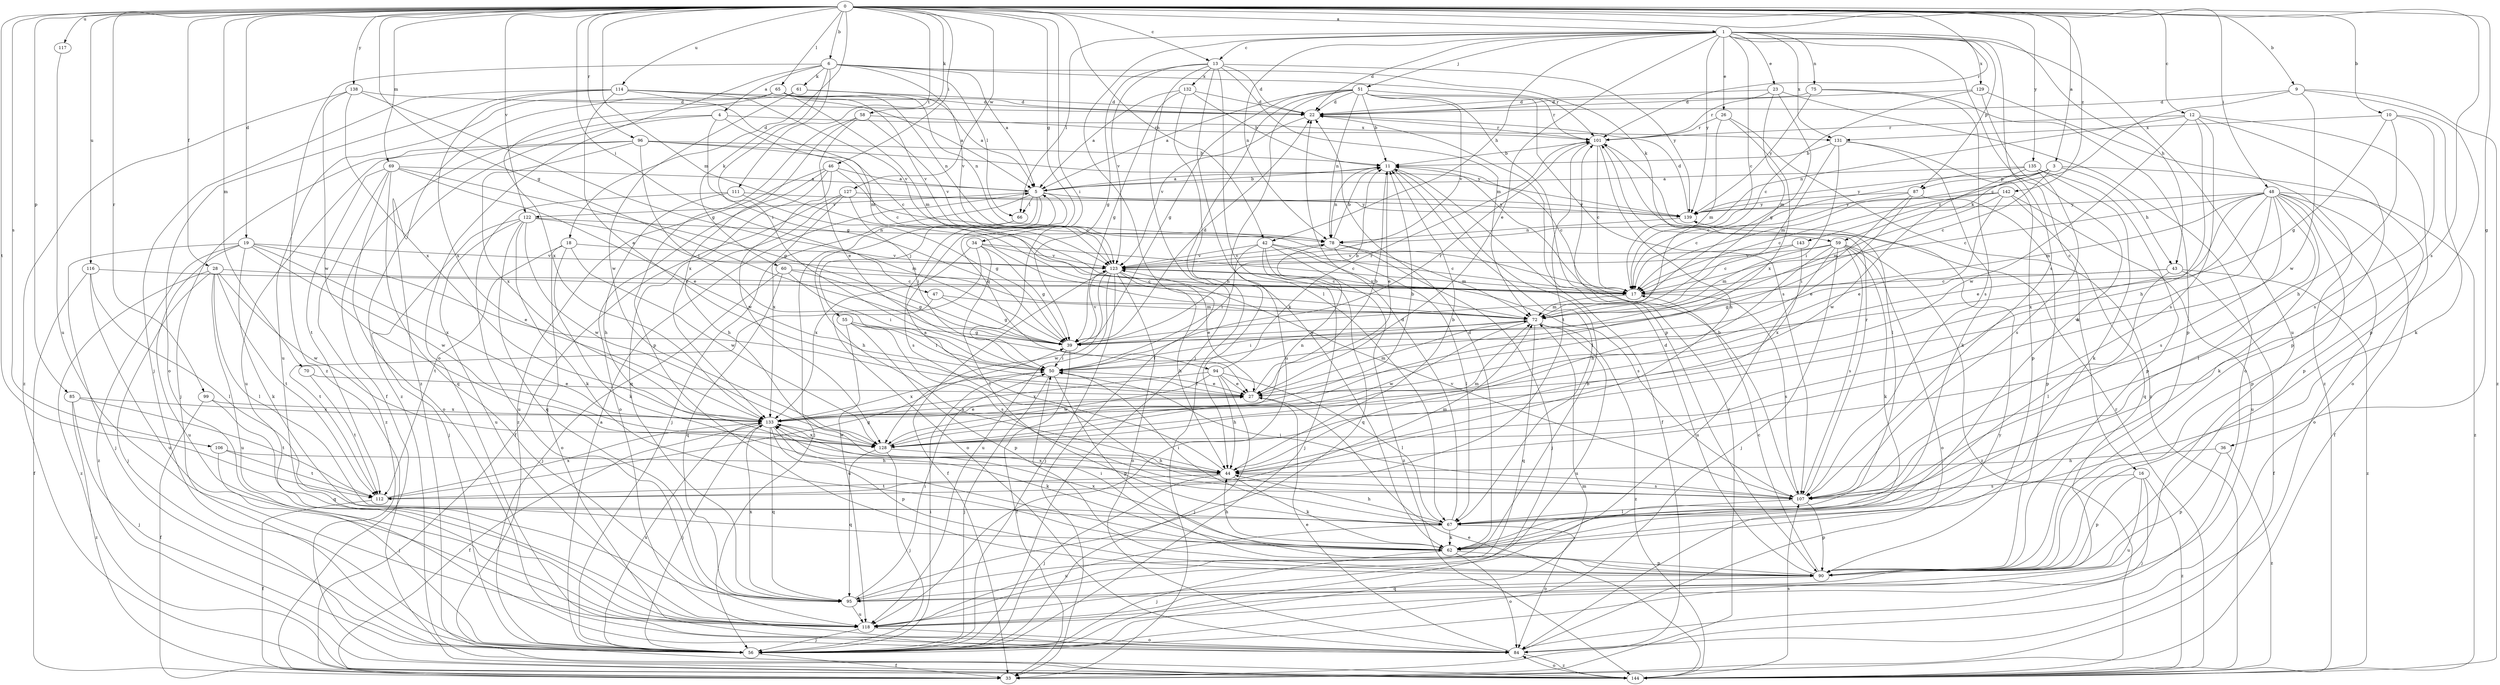 strict digraph  {
0;
1;
3;
4;
5;
6;
9;
10;
11;
12;
13;
16;
17;
18;
19;
22;
23;
26;
27;
28;
33;
34;
36;
39;
42;
43;
44;
46;
47;
48;
50;
51;
55;
56;
58;
59;
60;
61;
62;
65;
66;
67;
69;
70;
72;
75;
78;
84;
85;
87;
90;
94;
95;
96;
99;
101;
106;
107;
111;
112;
114;
116;
117;
118;
122;
123;
127;
128;
129;
131;
132;
133;
135;
138;
139;
142;
143;
144;
0 -> 1  [label=a];
0 -> 3  [label=a];
0 -> 6  [label=b];
0 -> 9  [label=b];
0 -> 10  [label=b];
0 -> 12  [label=c];
0 -> 13  [label=c];
0 -> 18  [label=d];
0 -> 19  [label=d];
0 -> 28  [label=f];
0 -> 34  [label=g];
0 -> 36  [label=g];
0 -> 39  [label=g];
0 -> 42  [label=h];
0 -> 46  [label=i];
0 -> 47  [label=i];
0 -> 48  [label=i];
0 -> 50  [label=i];
0 -> 58  [label=k];
0 -> 65  [label=l];
0 -> 69  [label=m];
0 -> 70  [label=m];
0 -> 72  [label=m];
0 -> 85  [label=p];
0 -> 96  [label=r];
0 -> 99  [label=r];
0 -> 101  [label=r];
0 -> 106  [label=s];
0 -> 107  [label=s];
0 -> 111  [label=t];
0 -> 112  [label=t];
0 -> 114  [label=u];
0 -> 116  [label=u];
0 -> 117  [label=u];
0 -> 122  [label=v];
0 -> 127  [label=w];
0 -> 135  [label=y];
0 -> 138  [label=y];
0 -> 142  [label=z];
1 -> 13  [label=c];
1 -> 16  [label=c];
1 -> 17  [label=c];
1 -> 22  [label=d];
1 -> 23  [label=e];
1 -> 26  [label=e];
1 -> 27  [label=e];
1 -> 33  [label=f];
1 -> 42  [label=h];
1 -> 43  [label=h];
1 -> 51  [label=j];
1 -> 66  [label=l];
1 -> 75  [label=n];
1 -> 78  [label=n];
1 -> 87  [label=p];
1 -> 107  [label=s];
1 -> 118  [label=u];
1 -> 129  [label=x];
1 -> 131  [label=x];
1 -> 139  [label=y];
3 -> 17  [label=c];
3 -> 43  [label=h];
3 -> 59  [label=k];
3 -> 87  [label=p];
3 -> 90  [label=p];
3 -> 139  [label=y];
3 -> 143  [label=z];
4 -> 17  [label=c];
4 -> 33  [label=f];
4 -> 39  [label=g];
4 -> 131  [label=x];
4 -> 144  [label=z];
5 -> 11  [label=b];
5 -> 55  [label=j];
5 -> 56  [label=j];
5 -> 66  [label=l];
5 -> 94  [label=q];
5 -> 107  [label=s];
5 -> 122  [label=v];
5 -> 139  [label=y];
6 -> 4  [label=a];
6 -> 5  [label=a];
6 -> 50  [label=i];
6 -> 59  [label=k];
6 -> 60  [label=k];
6 -> 61  [label=k];
6 -> 66  [label=l];
6 -> 84  [label=o];
6 -> 101  [label=r];
6 -> 123  [label=v];
6 -> 144  [label=z];
9 -> 17  [label=c];
9 -> 22  [label=d];
9 -> 90  [label=p];
9 -> 128  [label=w];
9 -> 144  [label=z];
10 -> 39  [label=g];
10 -> 44  [label=h];
10 -> 62  [label=k];
10 -> 107  [label=s];
10 -> 131  [label=x];
11 -> 5  [label=a];
11 -> 17  [label=c];
11 -> 27  [label=e];
11 -> 33  [label=f];
11 -> 67  [label=l];
11 -> 78  [label=n];
12 -> 44  [label=h];
12 -> 78  [label=n];
12 -> 84  [label=o];
12 -> 90  [label=p];
12 -> 101  [label=r];
12 -> 107  [label=s];
12 -> 128  [label=w];
13 -> 22  [label=d];
13 -> 39  [label=g];
13 -> 56  [label=j];
13 -> 62  [label=k];
13 -> 67  [label=l];
13 -> 72  [label=m];
13 -> 123  [label=v];
13 -> 132  [label=x];
13 -> 139  [label=y];
16 -> 56  [label=j];
16 -> 90  [label=p];
16 -> 107  [label=s];
16 -> 118  [label=u];
16 -> 144  [label=z];
17 -> 72  [label=m];
17 -> 107  [label=s];
17 -> 123  [label=v];
18 -> 62  [label=k];
18 -> 84  [label=o];
18 -> 112  [label=t];
18 -> 123  [label=v];
18 -> 128  [label=w];
19 -> 27  [label=e];
19 -> 56  [label=j];
19 -> 62  [label=k];
19 -> 118  [label=u];
19 -> 123  [label=v];
19 -> 128  [label=w];
19 -> 133  [label=x];
19 -> 144  [label=z];
22 -> 101  [label=r];
22 -> 123  [label=v];
23 -> 22  [label=d];
23 -> 39  [label=g];
23 -> 72  [label=m];
23 -> 84  [label=o];
23 -> 101  [label=r];
26 -> 72  [label=m];
26 -> 101  [label=r];
26 -> 133  [label=x];
26 -> 144  [label=z];
27 -> 11  [label=b];
27 -> 72  [label=m];
27 -> 133  [label=x];
28 -> 17  [label=c];
28 -> 56  [label=j];
28 -> 67  [label=l];
28 -> 112  [label=t];
28 -> 118  [label=u];
28 -> 128  [label=w];
28 -> 144  [label=z];
33 -> 101  [label=r];
34 -> 17  [label=c];
34 -> 39  [label=g];
34 -> 67  [label=l];
34 -> 84  [label=o];
34 -> 123  [label=v];
34 -> 133  [label=x];
36 -> 44  [label=h];
36 -> 90  [label=p];
36 -> 144  [label=z];
39 -> 11  [label=b];
39 -> 22  [label=d];
39 -> 33  [label=f];
39 -> 50  [label=i];
39 -> 123  [label=v];
42 -> 17  [label=c];
42 -> 50  [label=i];
42 -> 56  [label=j];
42 -> 95  [label=q];
42 -> 107  [label=s];
42 -> 123  [label=v];
42 -> 144  [label=z];
43 -> 17  [label=c];
43 -> 33  [label=f];
43 -> 39  [label=g];
43 -> 67  [label=l];
43 -> 144  [label=z];
44 -> 5  [label=a];
44 -> 11  [label=b];
44 -> 56  [label=j];
44 -> 62  [label=k];
44 -> 107  [label=s];
44 -> 112  [label=t];
46 -> 5  [label=a];
46 -> 17  [label=c];
46 -> 84  [label=o];
46 -> 95  [label=q];
46 -> 128  [label=w];
46 -> 144  [label=z];
47 -> 39  [label=g];
47 -> 72  [label=m];
47 -> 112  [label=t];
48 -> 17  [label=c];
48 -> 27  [label=e];
48 -> 33  [label=f];
48 -> 62  [label=k];
48 -> 67  [label=l];
48 -> 72  [label=m];
48 -> 84  [label=o];
48 -> 90  [label=p];
48 -> 107  [label=s];
48 -> 128  [label=w];
48 -> 133  [label=x];
48 -> 139  [label=y];
48 -> 144  [label=z];
50 -> 27  [label=e];
50 -> 56  [label=j];
50 -> 90  [label=p];
50 -> 101  [label=r];
50 -> 133  [label=x];
51 -> 5  [label=a];
51 -> 11  [label=b];
51 -> 22  [label=d];
51 -> 33  [label=f];
51 -> 39  [label=g];
51 -> 78  [label=n];
51 -> 90  [label=p];
51 -> 101  [label=r];
51 -> 107  [label=s];
51 -> 118  [label=u];
51 -> 123  [label=v];
55 -> 39  [label=g];
55 -> 50  [label=i];
55 -> 90  [label=p];
55 -> 107  [label=s];
55 -> 118  [label=u];
56 -> 5  [label=a];
56 -> 33  [label=f];
56 -> 50  [label=i];
56 -> 72  [label=m];
56 -> 133  [label=x];
58 -> 27  [label=e];
58 -> 90  [label=p];
58 -> 101  [label=r];
58 -> 123  [label=v];
58 -> 133  [label=x];
59 -> 44  [label=h];
59 -> 56  [label=j];
59 -> 62  [label=k];
59 -> 72  [label=m];
59 -> 84  [label=o];
59 -> 107  [label=s];
59 -> 118  [label=u];
59 -> 123  [label=v];
59 -> 144  [label=z];
60 -> 17  [label=c];
60 -> 39  [label=g];
60 -> 50  [label=i];
60 -> 56  [label=j];
60 -> 95  [label=q];
61 -> 22  [label=d];
61 -> 78  [label=n];
61 -> 128  [label=w];
61 -> 144  [label=z];
62 -> 22  [label=d];
62 -> 44  [label=h];
62 -> 56  [label=j];
62 -> 84  [label=o];
62 -> 90  [label=p];
62 -> 133  [label=x];
65 -> 5  [label=a];
65 -> 22  [label=d];
65 -> 72  [label=m];
65 -> 78  [label=n];
65 -> 118  [label=u];
65 -> 123  [label=v];
65 -> 133  [label=x];
66 -> 44  [label=h];
66 -> 56  [label=j];
67 -> 22  [label=d];
67 -> 44  [label=h];
67 -> 50  [label=i];
67 -> 62  [label=k];
67 -> 84  [label=o];
67 -> 118  [label=u];
69 -> 5  [label=a];
69 -> 27  [label=e];
69 -> 39  [label=g];
69 -> 84  [label=o];
69 -> 95  [label=q];
69 -> 112  [label=t];
69 -> 144  [label=z];
70 -> 27  [label=e];
70 -> 112  [label=t];
72 -> 39  [label=g];
72 -> 50  [label=i];
72 -> 95  [label=q];
72 -> 118  [label=u];
72 -> 128  [label=w];
72 -> 144  [label=z];
75 -> 22  [label=d];
75 -> 90  [label=p];
75 -> 107  [label=s];
75 -> 139  [label=y];
78 -> 11  [label=b];
78 -> 56  [label=j];
78 -> 67  [label=l];
78 -> 72  [label=m];
78 -> 123  [label=v];
84 -> 27  [label=e];
84 -> 139  [label=y];
84 -> 144  [label=z];
85 -> 56  [label=j];
85 -> 112  [label=t];
85 -> 133  [label=x];
85 -> 144  [label=z];
87 -> 17  [label=c];
87 -> 27  [label=e];
87 -> 50  [label=i];
87 -> 90  [label=p];
87 -> 139  [label=y];
90 -> 17  [label=c];
90 -> 22  [label=d];
90 -> 50  [label=i];
90 -> 95  [label=q];
94 -> 27  [label=e];
94 -> 44  [label=h];
94 -> 56  [label=j];
94 -> 67  [label=l];
94 -> 101  [label=r];
94 -> 128  [label=w];
94 -> 133  [label=x];
95 -> 11  [label=b];
95 -> 50  [label=i];
95 -> 118  [label=u];
95 -> 133  [label=x];
96 -> 11  [label=b];
96 -> 17  [label=c];
96 -> 50  [label=i];
96 -> 56  [label=j];
96 -> 118  [label=u];
96 -> 133  [label=x];
96 -> 139  [label=y];
99 -> 33  [label=f];
99 -> 95  [label=q];
99 -> 133  [label=x];
101 -> 11  [label=b];
101 -> 17  [label=c];
101 -> 44  [label=h];
101 -> 67  [label=l];
101 -> 112  [label=t];
106 -> 44  [label=h];
106 -> 56  [label=j];
106 -> 112  [label=t];
107 -> 11  [label=b];
107 -> 50  [label=i];
107 -> 67  [label=l];
107 -> 90  [label=p];
107 -> 101  [label=r];
107 -> 123  [label=v];
107 -> 133  [label=x];
111 -> 39  [label=g];
111 -> 44  [label=h];
111 -> 118  [label=u];
111 -> 139  [label=y];
112 -> 33  [label=f];
112 -> 39  [label=g];
112 -> 72  [label=m];
112 -> 133  [label=x];
114 -> 5  [label=a];
114 -> 22  [label=d];
114 -> 27  [label=e];
114 -> 56  [label=j];
114 -> 72  [label=m];
114 -> 84  [label=o];
114 -> 123  [label=v];
114 -> 133  [label=x];
116 -> 17  [label=c];
116 -> 33  [label=f];
116 -> 67  [label=l];
116 -> 118  [label=u];
117 -> 118  [label=u];
118 -> 56  [label=j];
118 -> 84  [label=o];
122 -> 56  [label=j];
122 -> 62  [label=k];
122 -> 72  [label=m];
122 -> 78  [label=n];
122 -> 95  [label=q];
122 -> 118  [label=u];
122 -> 128  [label=w];
123 -> 17  [label=c];
123 -> 27  [label=e];
123 -> 33  [label=f];
123 -> 44  [label=h];
123 -> 56  [label=j];
123 -> 84  [label=o];
123 -> 118  [label=u];
123 -> 128  [label=w];
127 -> 33  [label=f];
127 -> 44  [label=h];
127 -> 50  [label=i];
127 -> 133  [label=x];
127 -> 139  [label=y];
128 -> 44  [label=h];
128 -> 56  [label=j];
128 -> 72  [label=m];
128 -> 78  [label=n];
128 -> 95  [label=q];
128 -> 133  [label=x];
129 -> 17  [label=c];
129 -> 22  [label=d];
129 -> 62  [label=k];
129 -> 144  [label=z];
131 -> 11  [label=b];
131 -> 50  [label=i];
131 -> 62  [label=k];
131 -> 72  [label=m];
131 -> 90  [label=p];
132 -> 5  [label=a];
132 -> 11  [label=b];
132 -> 22  [label=d];
132 -> 39  [label=g];
132 -> 44  [label=h];
133 -> 11  [label=b];
133 -> 27  [label=e];
133 -> 33  [label=f];
133 -> 56  [label=j];
133 -> 62  [label=k];
133 -> 90  [label=p];
133 -> 95  [label=q];
133 -> 128  [label=w];
135 -> 5  [label=a];
135 -> 17  [label=c];
135 -> 62  [label=k];
135 -> 90  [label=p];
135 -> 107  [label=s];
135 -> 128  [label=w];
138 -> 22  [label=d];
138 -> 39  [label=g];
138 -> 128  [label=w];
138 -> 133  [label=x];
138 -> 144  [label=z];
139 -> 22  [label=d];
139 -> 78  [label=n];
142 -> 17  [label=c];
142 -> 27  [label=e];
142 -> 72  [label=m];
142 -> 95  [label=q];
142 -> 118  [label=u];
142 -> 139  [label=y];
143 -> 17  [label=c];
143 -> 123  [label=v];
143 -> 133  [label=x];
144 -> 27  [label=e];
144 -> 84  [label=o];
144 -> 101  [label=r];
144 -> 107  [label=s];
}
